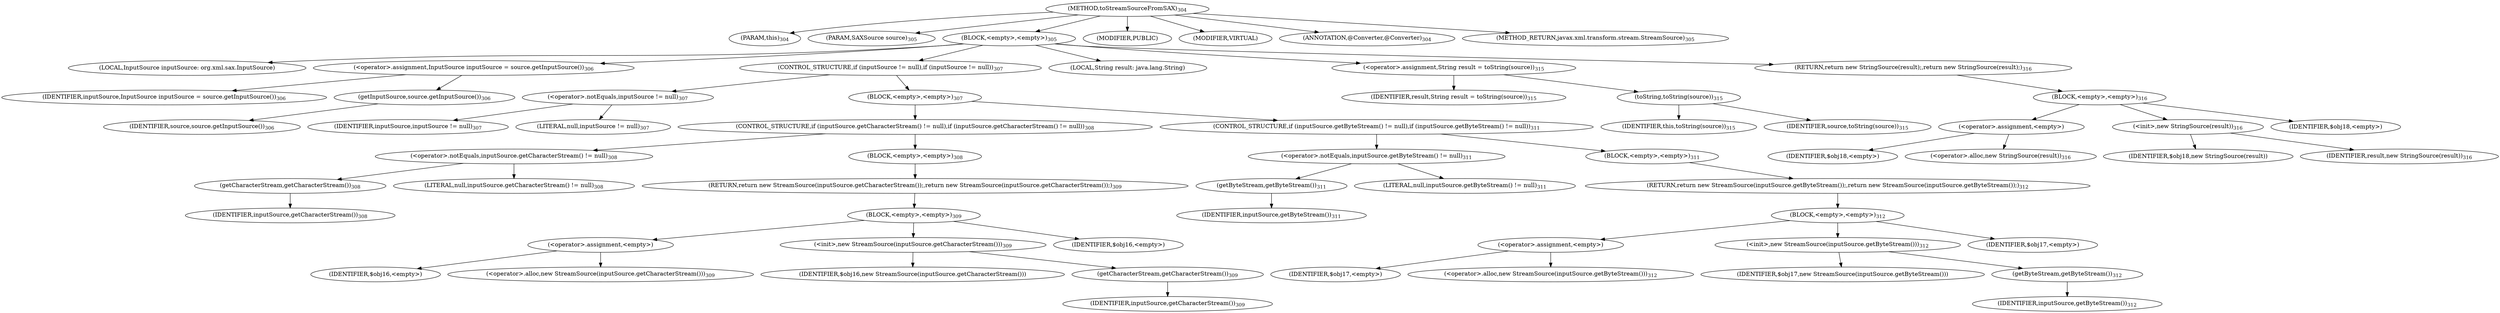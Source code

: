 digraph "toStreamSourceFromSAX" {  
"701" [label = <(METHOD,toStreamSourceFromSAX)<SUB>304</SUB>> ]
"38" [label = <(PARAM,this)<SUB>304</SUB>> ]
"702" [label = <(PARAM,SAXSource source)<SUB>305</SUB>> ]
"703" [label = <(BLOCK,&lt;empty&gt;,&lt;empty&gt;)<SUB>305</SUB>> ]
"704" [label = <(LOCAL,InputSource inputSource: org.xml.sax.InputSource)> ]
"705" [label = <(&lt;operator&gt;.assignment,InputSource inputSource = source.getInputSource())<SUB>306</SUB>> ]
"706" [label = <(IDENTIFIER,inputSource,InputSource inputSource = source.getInputSource())<SUB>306</SUB>> ]
"707" [label = <(getInputSource,source.getInputSource())<SUB>306</SUB>> ]
"708" [label = <(IDENTIFIER,source,source.getInputSource())<SUB>306</SUB>> ]
"709" [label = <(CONTROL_STRUCTURE,if (inputSource != null),if (inputSource != null))<SUB>307</SUB>> ]
"710" [label = <(&lt;operator&gt;.notEquals,inputSource != null)<SUB>307</SUB>> ]
"711" [label = <(IDENTIFIER,inputSource,inputSource != null)<SUB>307</SUB>> ]
"712" [label = <(LITERAL,null,inputSource != null)<SUB>307</SUB>> ]
"713" [label = <(BLOCK,&lt;empty&gt;,&lt;empty&gt;)<SUB>307</SUB>> ]
"714" [label = <(CONTROL_STRUCTURE,if (inputSource.getCharacterStream() != null),if (inputSource.getCharacterStream() != null))<SUB>308</SUB>> ]
"715" [label = <(&lt;operator&gt;.notEquals,inputSource.getCharacterStream() != null)<SUB>308</SUB>> ]
"716" [label = <(getCharacterStream,getCharacterStream())<SUB>308</SUB>> ]
"717" [label = <(IDENTIFIER,inputSource,getCharacterStream())<SUB>308</SUB>> ]
"718" [label = <(LITERAL,null,inputSource.getCharacterStream() != null)<SUB>308</SUB>> ]
"719" [label = <(BLOCK,&lt;empty&gt;,&lt;empty&gt;)<SUB>308</SUB>> ]
"720" [label = <(RETURN,return new StreamSource(inputSource.getCharacterStream());,return new StreamSource(inputSource.getCharacterStream());)<SUB>309</SUB>> ]
"721" [label = <(BLOCK,&lt;empty&gt;,&lt;empty&gt;)<SUB>309</SUB>> ]
"722" [label = <(&lt;operator&gt;.assignment,&lt;empty&gt;)> ]
"723" [label = <(IDENTIFIER,$obj16,&lt;empty&gt;)> ]
"724" [label = <(&lt;operator&gt;.alloc,new StreamSource(inputSource.getCharacterStream()))<SUB>309</SUB>> ]
"725" [label = <(&lt;init&gt;,new StreamSource(inputSource.getCharacterStream()))<SUB>309</SUB>> ]
"726" [label = <(IDENTIFIER,$obj16,new StreamSource(inputSource.getCharacterStream()))> ]
"727" [label = <(getCharacterStream,getCharacterStream())<SUB>309</SUB>> ]
"728" [label = <(IDENTIFIER,inputSource,getCharacterStream())<SUB>309</SUB>> ]
"729" [label = <(IDENTIFIER,$obj16,&lt;empty&gt;)> ]
"730" [label = <(CONTROL_STRUCTURE,if (inputSource.getByteStream() != null),if (inputSource.getByteStream() != null))<SUB>311</SUB>> ]
"731" [label = <(&lt;operator&gt;.notEquals,inputSource.getByteStream() != null)<SUB>311</SUB>> ]
"732" [label = <(getByteStream,getByteStream())<SUB>311</SUB>> ]
"733" [label = <(IDENTIFIER,inputSource,getByteStream())<SUB>311</SUB>> ]
"734" [label = <(LITERAL,null,inputSource.getByteStream() != null)<SUB>311</SUB>> ]
"735" [label = <(BLOCK,&lt;empty&gt;,&lt;empty&gt;)<SUB>311</SUB>> ]
"736" [label = <(RETURN,return new StreamSource(inputSource.getByteStream());,return new StreamSource(inputSource.getByteStream());)<SUB>312</SUB>> ]
"737" [label = <(BLOCK,&lt;empty&gt;,&lt;empty&gt;)<SUB>312</SUB>> ]
"738" [label = <(&lt;operator&gt;.assignment,&lt;empty&gt;)> ]
"739" [label = <(IDENTIFIER,$obj17,&lt;empty&gt;)> ]
"740" [label = <(&lt;operator&gt;.alloc,new StreamSource(inputSource.getByteStream()))<SUB>312</SUB>> ]
"741" [label = <(&lt;init&gt;,new StreamSource(inputSource.getByteStream()))<SUB>312</SUB>> ]
"742" [label = <(IDENTIFIER,$obj17,new StreamSource(inputSource.getByteStream()))> ]
"743" [label = <(getByteStream,getByteStream())<SUB>312</SUB>> ]
"744" [label = <(IDENTIFIER,inputSource,getByteStream())<SUB>312</SUB>> ]
"745" [label = <(IDENTIFIER,$obj17,&lt;empty&gt;)> ]
"746" [label = <(LOCAL,String result: java.lang.String)> ]
"747" [label = <(&lt;operator&gt;.assignment,String result = toString(source))<SUB>315</SUB>> ]
"748" [label = <(IDENTIFIER,result,String result = toString(source))<SUB>315</SUB>> ]
"749" [label = <(toString,toString(source))<SUB>315</SUB>> ]
"37" [label = <(IDENTIFIER,this,toString(source))<SUB>315</SUB>> ]
"750" [label = <(IDENTIFIER,source,toString(source))<SUB>315</SUB>> ]
"751" [label = <(RETURN,return new StringSource(result);,return new StringSource(result);)<SUB>316</SUB>> ]
"752" [label = <(BLOCK,&lt;empty&gt;,&lt;empty&gt;)<SUB>316</SUB>> ]
"753" [label = <(&lt;operator&gt;.assignment,&lt;empty&gt;)> ]
"754" [label = <(IDENTIFIER,$obj18,&lt;empty&gt;)> ]
"755" [label = <(&lt;operator&gt;.alloc,new StringSource(result))<SUB>316</SUB>> ]
"756" [label = <(&lt;init&gt;,new StringSource(result))<SUB>316</SUB>> ]
"757" [label = <(IDENTIFIER,$obj18,new StringSource(result))> ]
"758" [label = <(IDENTIFIER,result,new StringSource(result))<SUB>316</SUB>> ]
"759" [label = <(IDENTIFIER,$obj18,&lt;empty&gt;)> ]
"760" [label = <(MODIFIER,PUBLIC)> ]
"761" [label = <(MODIFIER,VIRTUAL)> ]
"762" [label = <(ANNOTATION,@Converter,@Converter)<SUB>304</SUB>> ]
"763" [label = <(METHOD_RETURN,javax.xml.transform.stream.StreamSource)<SUB>305</SUB>> ]
  "701" -> "38" 
  "701" -> "702" 
  "701" -> "703" 
  "701" -> "760" 
  "701" -> "761" 
  "701" -> "762" 
  "701" -> "763" 
  "703" -> "704" 
  "703" -> "705" 
  "703" -> "709" 
  "703" -> "746" 
  "703" -> "747" 
  "703" -> "751" 
  "705" -> "706" 
  "705" -> "707" 
  "707" -> "708" 
  "709" -> "710" 
  "709" -> "713" 
  "710" -> "711" 
  "710" -> "712" 
  "713" -> "714" 
  "713" -> "730" 
  "714" -> "715" 
  "714" -> "719" 
  "715" -> "716" 
  "715" -> "718" 
  "716" -> "717" 
  "719" -> "720" 
  "720" -> "721" 
  "721" -> "722" 
  "721" -> "725" 
  "721" -> "729" 
  "722" -> "723" 
  "722" -> "724" 
  "725" -> "726" 
  "725" -> "727" 
  "727" -> "728" 
  "730" -> "731" 
  "730" -> "735" 
  "731" -> "732" 
  "731" -> "734" 
  "732" -> "733" 
  "735" -> "736" 
  "736" -> "737" 
  "737" -> "738" 
  "737" -> "741" 
  "737" -> "745" 
  "738" -> "739" 
  "738" -> "740" 
  "741" -> "742" 
  "741" -> "743" 
  "743" -> "744" 
  "747" -> "748" 
  "747" -> "749" 
  "749" -> "37" 
  "749" -> "750" 
  "751" -> "752" 
  "752" -> "753" 
  "752" -> "756" 
  "752" -> "759" 
  "753" -> "754" 
  "753" -> "755" 
  "756" -> "757" 
  "756" -> "758" 
}
